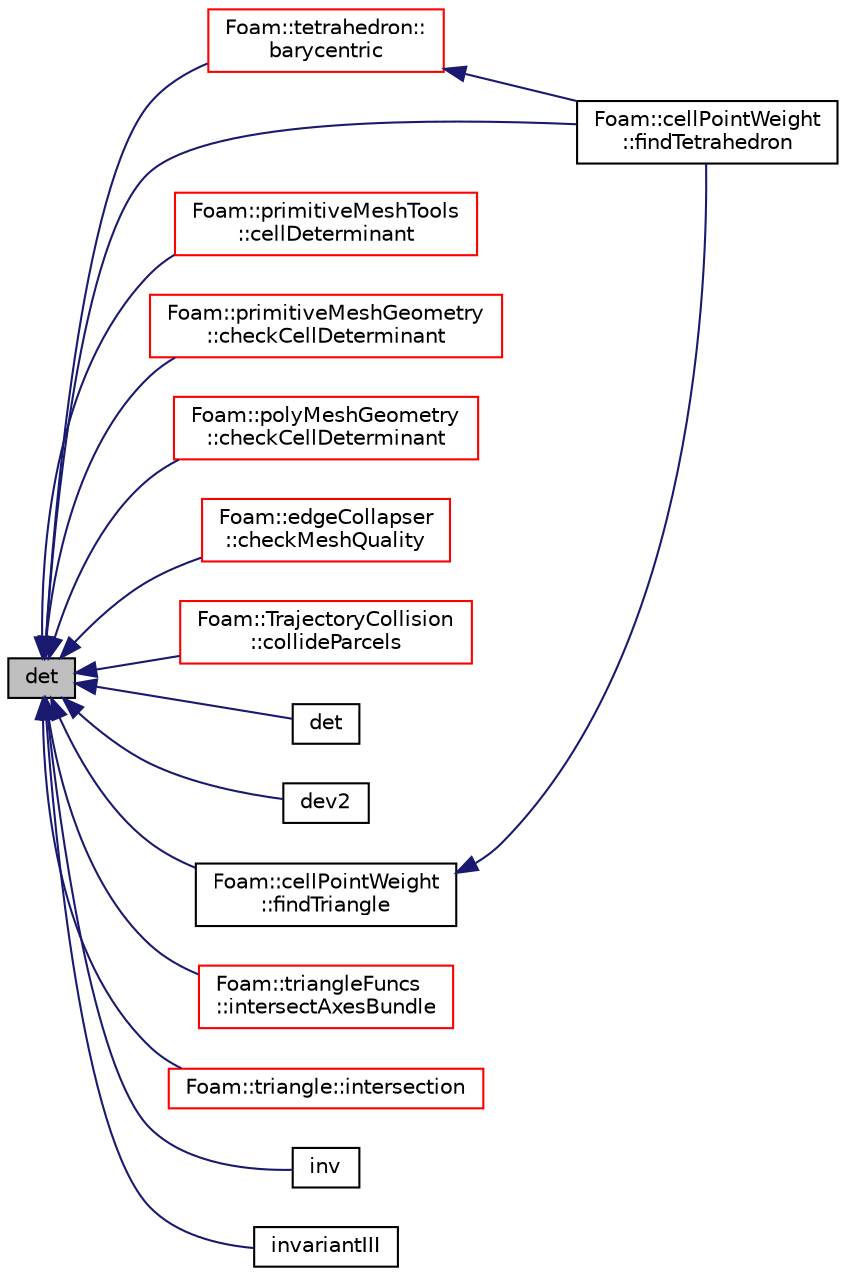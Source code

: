 digraph "det"
{
  bgcolor="transparent";
  edge [fontname="Helvetica",fontsize="10",labelfontname="Helvetica",labelfontsize="10"];
  node [fontname="Helvetica",fontsize="10",shape=record];
  rankdir="LR";
  Node1 [label="det",height=0.2,width=0.4,color="black", fillcolor="grey75", style="filled", fontcolor="black"];
  Node1 -> Node2 [dir="back",color="midnightblue",fontsize="10",style="solid",fontname="Helvetica"];
  Node2 [label="Foam::tetrahedron::\lbarycentric",height=0.2,width=0.4,color="red",URL="$a02575.html#af25ab613c3d54bb72f48d06e81ed88cc",tooltip="Calculate the barycentric coordinates of the given. "];
  Node2 -> Node3 [dir="back",color="midnightblue",fontsize="10",style="solid",fontname="Helvetica"];
  Node3 [label="Foam::cellPointWeight\l::findTetrahedron",height=0.2,width=0.4,color="black",URL="$a00225.html#aecec3ccb37ced505c339363e0803800a"];
  Node1 -> Node4 [dir="back",color="midnightblue",fontsize="10",style="solid",fontname="Helvetica"];
  Node4 [label="Foam::primitiveMeshTools\l::cellDeterminant",height=0.2,width=0.4,color="red",URL="$a01971.html#aaeaed20e05a2c6778ed319091c34991c",tooltip="Generate cell determinant field. "];
  Node1 -> Node5 [dir="back",color="midnightblue",fontsize="10",style="solid",fontname="Helvetica"];
  Node5 [label="Foam::primitiveMeshGeometry\l::checkCellDeterminant",height=0.2,width=0.4,color="red",URL="$a01970.html#a86702a579f7fe69fb82f0933e27edabd"];
  Node1 -> Node6 [dir="back",color="midnightblue",fontsize="10",style="solid",fontname="Helvetica"];
  Node6 [label="Foam::polyMeshGeometry\l::checkCellDeterminant",height=0.2,width=0.4,color="red",URL="$a01921.html#af0c7e937ce83711247f5519b530eb868",tooltip="Area of internal faces v.s. boundary faces. "];
  Node1 -> Node7 [dir="back",color="midnightblue",fontsize="10",style="solid",fontname="Helvetica"];
  Node7 [label="Foam::edgeCollapser\l::checkMeshQuality",height=0.2,width=0.4,color="red",URL="$a00612.html#a05c592dbdbe3fcc0728c2595750b5982",tooltip="Check mesh and mark points on faces in error. "];
  Node1 -> Node8 [dir="back",color="midnightblue",fontsize="10",style="solid",fontname="Helvetica"];
  Node8 [label="Foam::TrajectoryCollision\l::collideParcels",height=0.2,width=0.4,color="red",URL="$a02662.html#a544ea47d9f252b637415a55f81a13a93",tooltip="Collide parcels and return true if mass has changed. "];
  Node1 -> Node9 [dir="back",color="midnightblue",fontsize="10",style="solid",fontname="Helvetica"];
  Node9 [label="det",height=0.2,width=0.4,color="black",URL="$a10733.html#a427e76805adedd5ea4a6a0a84ec8c04d"];
  Node1 -> Node10 [dir="back",color="midnightblue",fontsize="10",style="solid",fontname="Helvetica"];
  Node10 [label="dev2",height=0.2,width=0.4,color="black",URL="$a10733.html#a56033a406ec2988a1421464057b1ba02"];
  Node1 -> Node3 [dir="back",color="midnightblue",fontsize="10",style="solid",fontname="Helvetica"];
  Node1 -> Node11 [dir="back",color="midnightblue",fontsize="10",style="solid",fontname="Helvetica"];
  Node11 [label="Foam::cellPointWeight\l::findTriangle",height=0.2,width=0.4,color="black",URL="$a00225.html#a58a370be784ce48f88d340ab2ab15ac8"];
  Node11 -> Node3 [dir="back",color="midnightblue",fontsize="10",style="solid",fontname="Helvetica"];
  Node1 -> Node12 [dir="back",color="midnightblue",fontsize="10",style="solid",fontname="Helvetica"];
  Node12 [label="Foam::triangleFuncs\l::intersectAxesBundle",height=0.2,width=0.4,color="red",URL="$a02680.html#a9dee5658f90fecf99dc7ed9262fee6e3",tooltip="Intersect triangle with parallel edges aligned with axis i0. "];
  Node1 -> Node13 [dir="back",color="midnightblue",fontsize="10",style="solid",fontname="Helvetica"];
  Node13 [label="Foam::triangle::intersection",height=0.2,width=0.4,color="red",URL="$a02679.html#abaab0bde7aa64f05d8755787824985f1",tooltip="Fast intersection with a ray. "];
  Node1 -> Node14 [dir="back",color="midnightblue",fontsize="10",style="solid",fontname="Helvetica"];
  Node14 [label="inv",height=0.2,width=0.4,color="black",URL="$a10733.html#a489c4a050437219d1327bf064aabf878",tooltip="Return the inverse of a symmetric tensor. "];
  Node1 -> Node15 [dir="back",color="midnightblue",fontsize="10",style="solid",fontname="Helvetica"];
  Node15 [label="invariantIII",height=0.2,width=0.4,color="black",URL="$a10733.html#a696381731a98b49438357f51cf52623c",tooltip="Return the 3rd invariant of a symmetric tensor. "];
}
